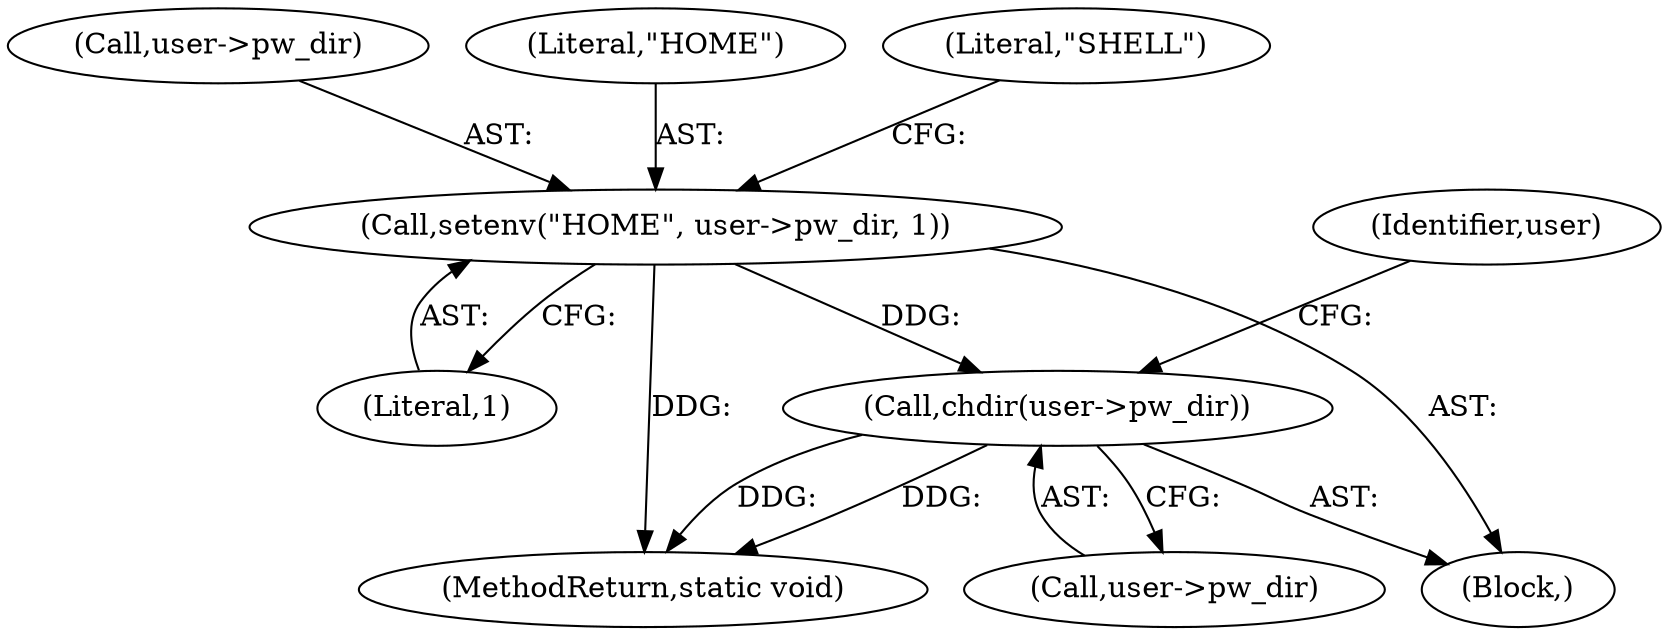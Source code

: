 digraph "0_MAC-Telnet_b69d11727d4f0f8cf719c79e3fb700f55ca03e9a_2@API" {
"1000492" [label="(Call,setenv(\"HOME\", user->pw_dir, 1))"];
"1000653" [label="(Call,chdir(user->pw_dir))"];
"1000472" [label="(Block,)"];
"1000497" [label="(Literal,1)"];
"1000494" [label="(Call,user->pw_dir)"];
"1000693" [label="(MethodReturn,static void)"];
"1000493" [label="(Literal,\"HOME\")"];
"1000492" [label="(Call,setenv(\"HOME\", user->pw_dir, 1))"];
"1000653" [label="(Call,chdir(user->pw_dir))"];
"1000499" [label="(Literal,\"SHELL\")"];
"1000654" [label="(Call,user->pw_dir)"];
"1000659" [label="(Identifier,user)"];
"1000492" -> "1000472"  [label="AST: "];
"1000492" -> "1000497"  [label="CFG: "];
"1000493" -> "1000492"  [label="AST: "];
"1000494" -> "1000492"  [label="AST: "];
"1000497" -> "1000492"  [label="AST: "];
"1000499" -> "1000492"  [label="CFG: "];
"1000492" -> "1000693"  [label="DDG: "];
"1000492" -> "1000653"  [label="DDG: "];
"1000653" -> "1000472"  [label="AST: "];
"1000653" -> "1000654"  [label="CFG: "];
"1000654" -> "1000653"  [label="AST: "];
"1000659" -> "1000653"  [label="CFG: "];
"1000653" -> "1000693"  [label="DDG: "];
"1000653" -> "1000693"  [label="DDG: "];
}
